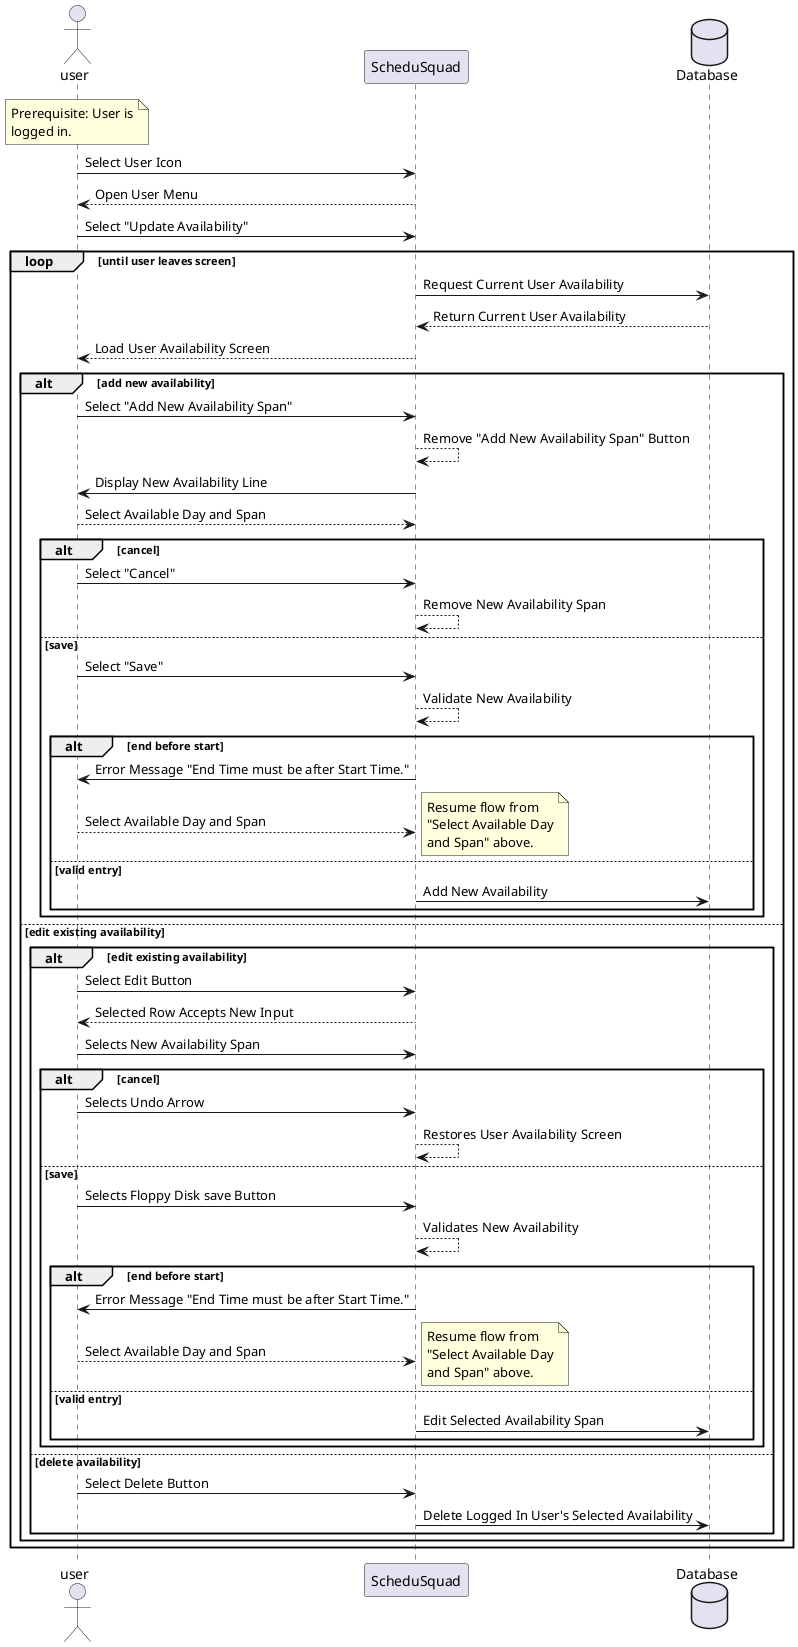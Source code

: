 @startuml Update Availability
actor user
participant ScheduSquad as app
database Database as db

note over user
Prerequisite: User is
logged in.
end note

user -> app : Select User Icon
app --> user : Open User Menu
user -> app : Select "Update Availability"

loop until user leaves screen
    app -> db : Request Current User Availability
    db --> app : Return Current User Availability
    app --> user : Load User Availability Screen

    alt add new availability
        user -> app : Select "Add New Availability Span"
        app --> app : Remove "Add New Availability Span" Button
        app -> user : Display New Availability Line
        user --> app : Select Available Day and Span

        alt cancel
            user -> app : Select "Cancel"
            app --> app : Remove New Availability Span
        else save
            user -> app : Select "Save"
            app --> app : Validate New Availability
            alt end before start
                app -> user : Error Message "End Time must be after Start Time."
                user --> app : Select Available Day and Span
                note right
                Resume flow from
                "Select Available Day
                and Span" above.
                end note
            else valid entry
                app -> db : Add New Availability
            end
        end
    else edit existing availability
        alt edit existing availability
            user -> app : Select Edit Button
            app --> user : Selected Row Accepts New Input
            user -> app : Selects New Availability Span
            alt cancel
                user -> app : Selects Undo Arrow
                app --> app : Restores User Availability Screen
            else save
                user -> app : Selects Floppy Disk save Button
                app --> app: Validates New Availability
                alt end before start
                    app -> user : Error Message "End Time must be after Start Time."
                    user --> app : Select Available Day and Span
                    note right
                    Resume flow from
                    "Select Available Day
                    and Span" above.
                    end note
                else valid entry
                    app -> db : Edit Selected Availability Span
                end
            end
        else delete availability
            user -> app : Select Delete Button
            app -> db : Delete Logged In User's Selected Availability
        end
    end
end
@enduml
